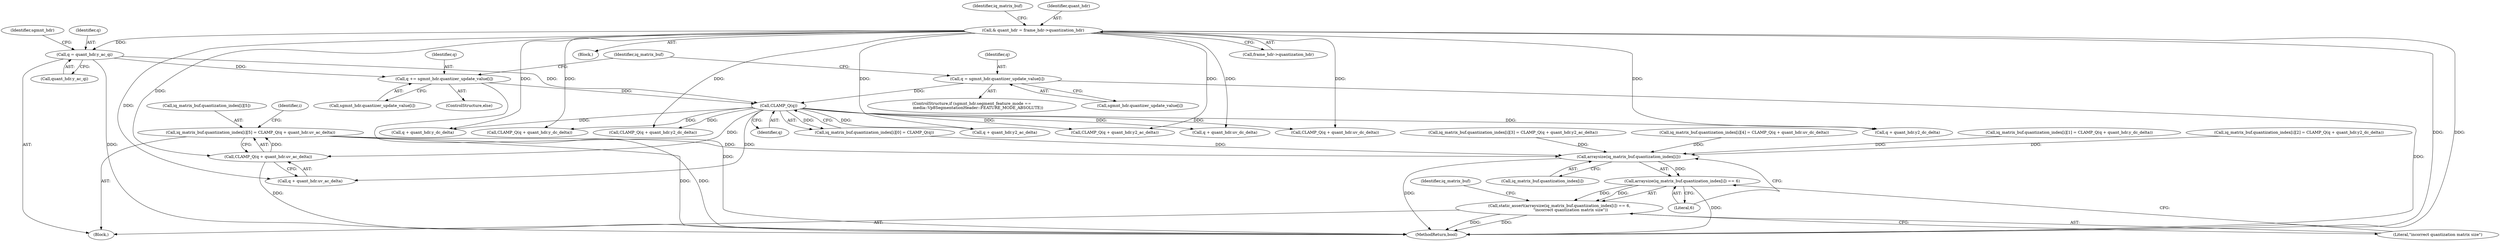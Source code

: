 digraph "0_Chrome_27c68f543e5eba779902447445dfb05ec3f5bf75_2@integer" {
"1000253" [label="(Call,iq_matrix_buf.quantization_index[i][5] = CLAMP_Q(q + quant_hdr.uv_ac_delta))"];
"1000261" [label="(Call,CLAMP_Q(q + quant_hdr.uv_ac_delta))"];
"1000195" [label="(Call,CLAMP_Q(q))"];
"1000170" [label="(Call,q += sgmnt_hdr.quantizer_update_value[i])"];
"1000146" [label="(Call,q = quant_hdr.y_ac_qi)"];
"1000121" [label="(Call,& quant_hdr = frame_hdr->quantization_hdr)"];
"1000162" [label="(Call,q = sgmnt_hdr.quantizer_update_value[i])"];
"1000179" [label="(Call,arraysize(iq_matrix_buf.quantization_index[i]))"];
"1000178" [label="(Call,arraysize(iq_matrix_buf.quantization_index[i]) == 6)"];
"1000177" [label="(Call,static_assert(arraysize(iq_matrix_buf.quantization_index[i]) == 6,\n                  \"incorrect quantization matrix size\"))"];
"1000121" [label="(Call,& quant_hdr = frame_hdr->quantization_hdr)"];
"1000195" [label="(Call,CLAMP_Q(q))"];
"1000206" [label="(Call,q + quant_hdr.y_dc_delta)"];
"1000153" [label="(Identifier,sgmnt_hdr)"];
"1000185" [label="(Literal,6)"];
"1000211" [label="(Call,iq_matrix_buf.quantization_index[i][2] = CLAMP_Q(q + quant_hdr.y2_dc_delta))"];
"1000187" [label="(Call,iq_matrix_buf.quantization_index[i][0] = CLAMP_Q(q))"];
"1000179" [label="(Call,arraysize(iq_matrix_buf.quantization_index[i]))"];
"1000233" [label="(Call,CLAMP_Q(q + quant_hdr.y2_ac_delta))"];
"1000225" [label="(Call,iq_matrix_buf.quantization_index[i][3] = CLAMP_Q(q + quant_hdr.y2_ac_delta))"];
"1000148" [label="(Call,quant_hdr.y_ac_qi)"];
"1000147" [label="(Identifier,q)"];
"1000172" [label="(Call,sgmnt_hdr.quantizer_update_value[i])"];
"1000239" [label="(Call,iq_matrix_buf.quantization_index[i][4] = CLAMP_Q(q + quant_hdr.uv_dc_delta))"];
"1000178" [label="(Call,arraysize(iq_matrix_buf.quantization_index[i]) == 6)"];
"1000234" [label="(Call,q + quant_hdr.y2_ac_delta)"];
"1000106" [label="(Block,)"];
"1000130" [label="(Identifier,iq_matrix_buf)"];
"1000146" [label="(Call,q = quant_hdr.y_ac_qi)"];
"1000164" [label="(Call,sgmnt_hdr.quantizer_update_value[i])"];
"1000180" [label="(Call,iq_matrix_buf.quantization_index[i])"];
"1000177" [label="(Call,static_assert(arraysize(iq_matrix_buf.quantization_index[i]) == 6,\n                  \"incorrect quantization matrix size\"))"];
"1000196" [label="(Identifier,q)"];
"1000162" [label="(Call,q = sgmnt_hdr.quantizer_update_value[i])"];
"1000248" [label="(Call,q + quant_hdr.uv_dc_delta)"];
"1000171" [label="(Identifier,q)"];
"1000169" [label="(ControlStructure,else)"];
"1000219" [label="(Call,CLAMP_Q(q + quant_hdr.y2_dc_delta))"];
"1000122" [label="(Identifier,quant_hdr)"];
"1000220" [label="(Call,q + quant_hdr.y2_dc_delta)"];
"1000205" [label="(Call,CLAMP_Q(q + quant_hdr.y_dc_delta))"];
"1000156" [label="(ControlStructure,if (sgmnt_hdr.segment_feature_mode ==\n          media::Vp8SegmentationHeader::FEATURE_MODE_ABSOLUTE))"];
"1000261" [label="(Call,CLAMP_Q(q + quant_hdr.uv_ac_delta))"];
"1000253" [label="(Call,iq_matrix_buf.quantization_index[i][5] = CLAMP_Q(q + quant_hdr.uv_ac_delta))"];
"1000197" [label="(Call,iq_matrix_buf.quantization_index[i][1] = CLAMP_Q(q + quant_hdr.y_dc_delta))"];
"1000144" [label="(Block,)"];
"1000262" [label="(Call,q + quant_hdr.uv_ac_delta)"];
"1000163" [label="(Identifier,q)"];
"1000182" [label="(Identifier,iq_matrix_buf)"];
"1000123" [label="(Call,frame_hdr->quantization_hdr)"];
"1000254" [label="(Call,iq_matrix_buf.quantization_index[i][5])"];
"1000143" [label="(Identifier,i)"];
"1000191" [label="(Identifier,iq_matrix_buf)"];
"1000786" [label="(MethodReturn,bool)"];
"1000170" [label="(Call,q += sgmnt_hdr.quantizer_update_value[i])"];
"1000186" [label="(Literal,\"incorrect quantization matrix size\")"];
"1000247" [label="(Call,CLAMP_Q(q + quant_hdr.uv_dc_delta))"];
"1000253" -> "1000144"  [label="AST: "];
"1000253" -> "1000261"  [label="CFG: "];
"1000254" -> "1000253"  [label="AST: "];
"1000261" -> "1000253"  [label="AST: "];
"1000143" -> "1000253"  [label="CFG: "];
"1000253" -> "1000786"  [label="DDG: "];
"1000253" -> "1000786"  [label="DDG: "];
"1000253" -> "1000179"  [label="DDG: "];
"1000261" -> "1000253"  [label="DDG: "];
"1000261" -> "1000262"  [label="CFG: "];
"1000262" -> "1000261"  [label="AST: "];
"1000261" -> "1000786"  [label="DDG: "];
"1000195" -> "1000261"  [label="DDG: "];
"1000121" -> "1000261"  [label="DDG: "];
"1000195" -> "1000187"  [label="AST: "];
"1000195" -> "1000196"  [label="CFG: "];
"1000196" -> "1000195"  [label="AST: "];
"1000187" -> "1000195"  [label="CFG: "];
"1000195" -> "1000187"  [label="DDG: "];
"1000170" -> "1000195"  [label="DDG: "];
"1000162" -> "1000195"  [label="DDG: "];
"1000146" -> "1000195"  [label="DDG: "];
"1000195" -> "1000205"  [label="DDG: "];
"1000195" -> "1000206"  [label="DDG: "];
"1000195" -> "1000219"  [label="DDG: "];
"1000195" -> "1000220"  [label="DDG: "];
"1000195" -> "1000233"  [label="DDG: "];
"1000195" -> "1000234"  [label="DDG: "];
"1000195" -> "1000247"  [label="DDG: "];
"1000195" -> "1000248"  [label="DDG: "];
"1000195" -> "1000262"  [label="DDG: "];
"1000170" -> "1000169"  [label="AST: "];
"1000170" -> "1000172"  [label="CFG: "];
"1000171" -> "1000170"  [label="AST: "];
"1000172" -> "1000170"  [label="AST: "];
"1000182" -> "1000170"  [label="CFG: "];
"1000170" -> "1000786"  [label="DDG: "];
"1000146" -> "1000170"  [label="DDG: "];
"1000146" -> "1000144"  [label="AST: "];
"1000146" -> "1000148"  [label="CFG: "];
"1000147" -> "1000146"  [label="AST: "];
"1000148" -> "1000146"  [label="AST: "];
"1000153" -> "1000146"  [label="CFG: "];
"1000146" -> "1000786"  [label="DDG: "];
"1000121" -> "1000146"  [label="DDG: "];
"1000121" -> "1000106"  [label="AST: "];
"1000121" -> "1000123"  [label="CFG: "];
"1000122" -> "1000121"  [label="AST: "];
"1000123" -> "1000121"  [label="AST: "];
"1000130" -> "1000121"  [label="CFG: "];
"1000121" -> "1000786"  [label="DDG: "];
"1000121" -> "1000786"  [label="DDG: "];
"1000121" -> "1000205"  [label="DDG: "];
"1000121" -> "1000206"  [label="DDG: "];
"1000121" -> "1000219"  [label="DDG: "];
"1000121" -> "1000220"  [label="DDG: "];
"1000121" -> "1000233"  [label="DDG: "];
"1000121" -> "1000234"  [label="DDG: "];
"1000121" -> "1000247"  [label="DDG: "];
"1000121" -> "1000248"  [label="DDG: "];
"1000121" -> "1000262"  [label="DDG: "];
"1000162" -> "1000156"  [label="AST: "];
"1000162" -> "1000164"  [label="CFG: "];
"1000163" -> "1000162"  [label="AST: "];
"1000164" -> "1000162"  [label="AST: "];
"1000182" -> "1000162"  [label="CFG: "];
"1000162" -> "1000786"  [label="DDG: "];
"1000179" -> "1000178"  [label="AST: "];
"1000179" -> "1000180"  [label="CFG: "];
"1000180" -> "1000179"  [label="AST: "];
"1000185" -> "1000179"  [label="CFG: "];
"1000179" -> "1000786"  [label="DDG: "];
"1000179" -> "1000178"  [label="DDG: "];
"1000187" -> "1000179"  [label="DDG: "];
"1000225" -> "1000179"  [label="DDG: "];
"1000211" -> "1000179"  [label="DDG: "];
"1000197" -> "1000179"  [label="DDG: "];
"1000239" -> "1000179"  [label="DDG: "];
"1000178" -> "1000177"  [label="AST: "];
"1000178" -> "1000185"  [label="CFG: "];
"1000185" -> "1000178"  [label="AST: "];
"1000186" -> "1000178"  [label="CFG: "];
"1000178" -> "1000786"  [label="DDG: "];
"1000178" -> "1000177"  [label="DDG: "];
"1000178" -> "1000177"  [label="DDG: "];
"1000177" -> "1000144"  [label="AST: "];
"1000177" -> "1000186"  [label="CFG: "];
"1000186" -> "1000177"  [label="AST: "];
"1000191" -> "1000177"  [label="CFG: "];
"1000177" -> "1000786"  [label="DDG: "];
"1000177" -> "1000786"  [label="DDG: "];
}
